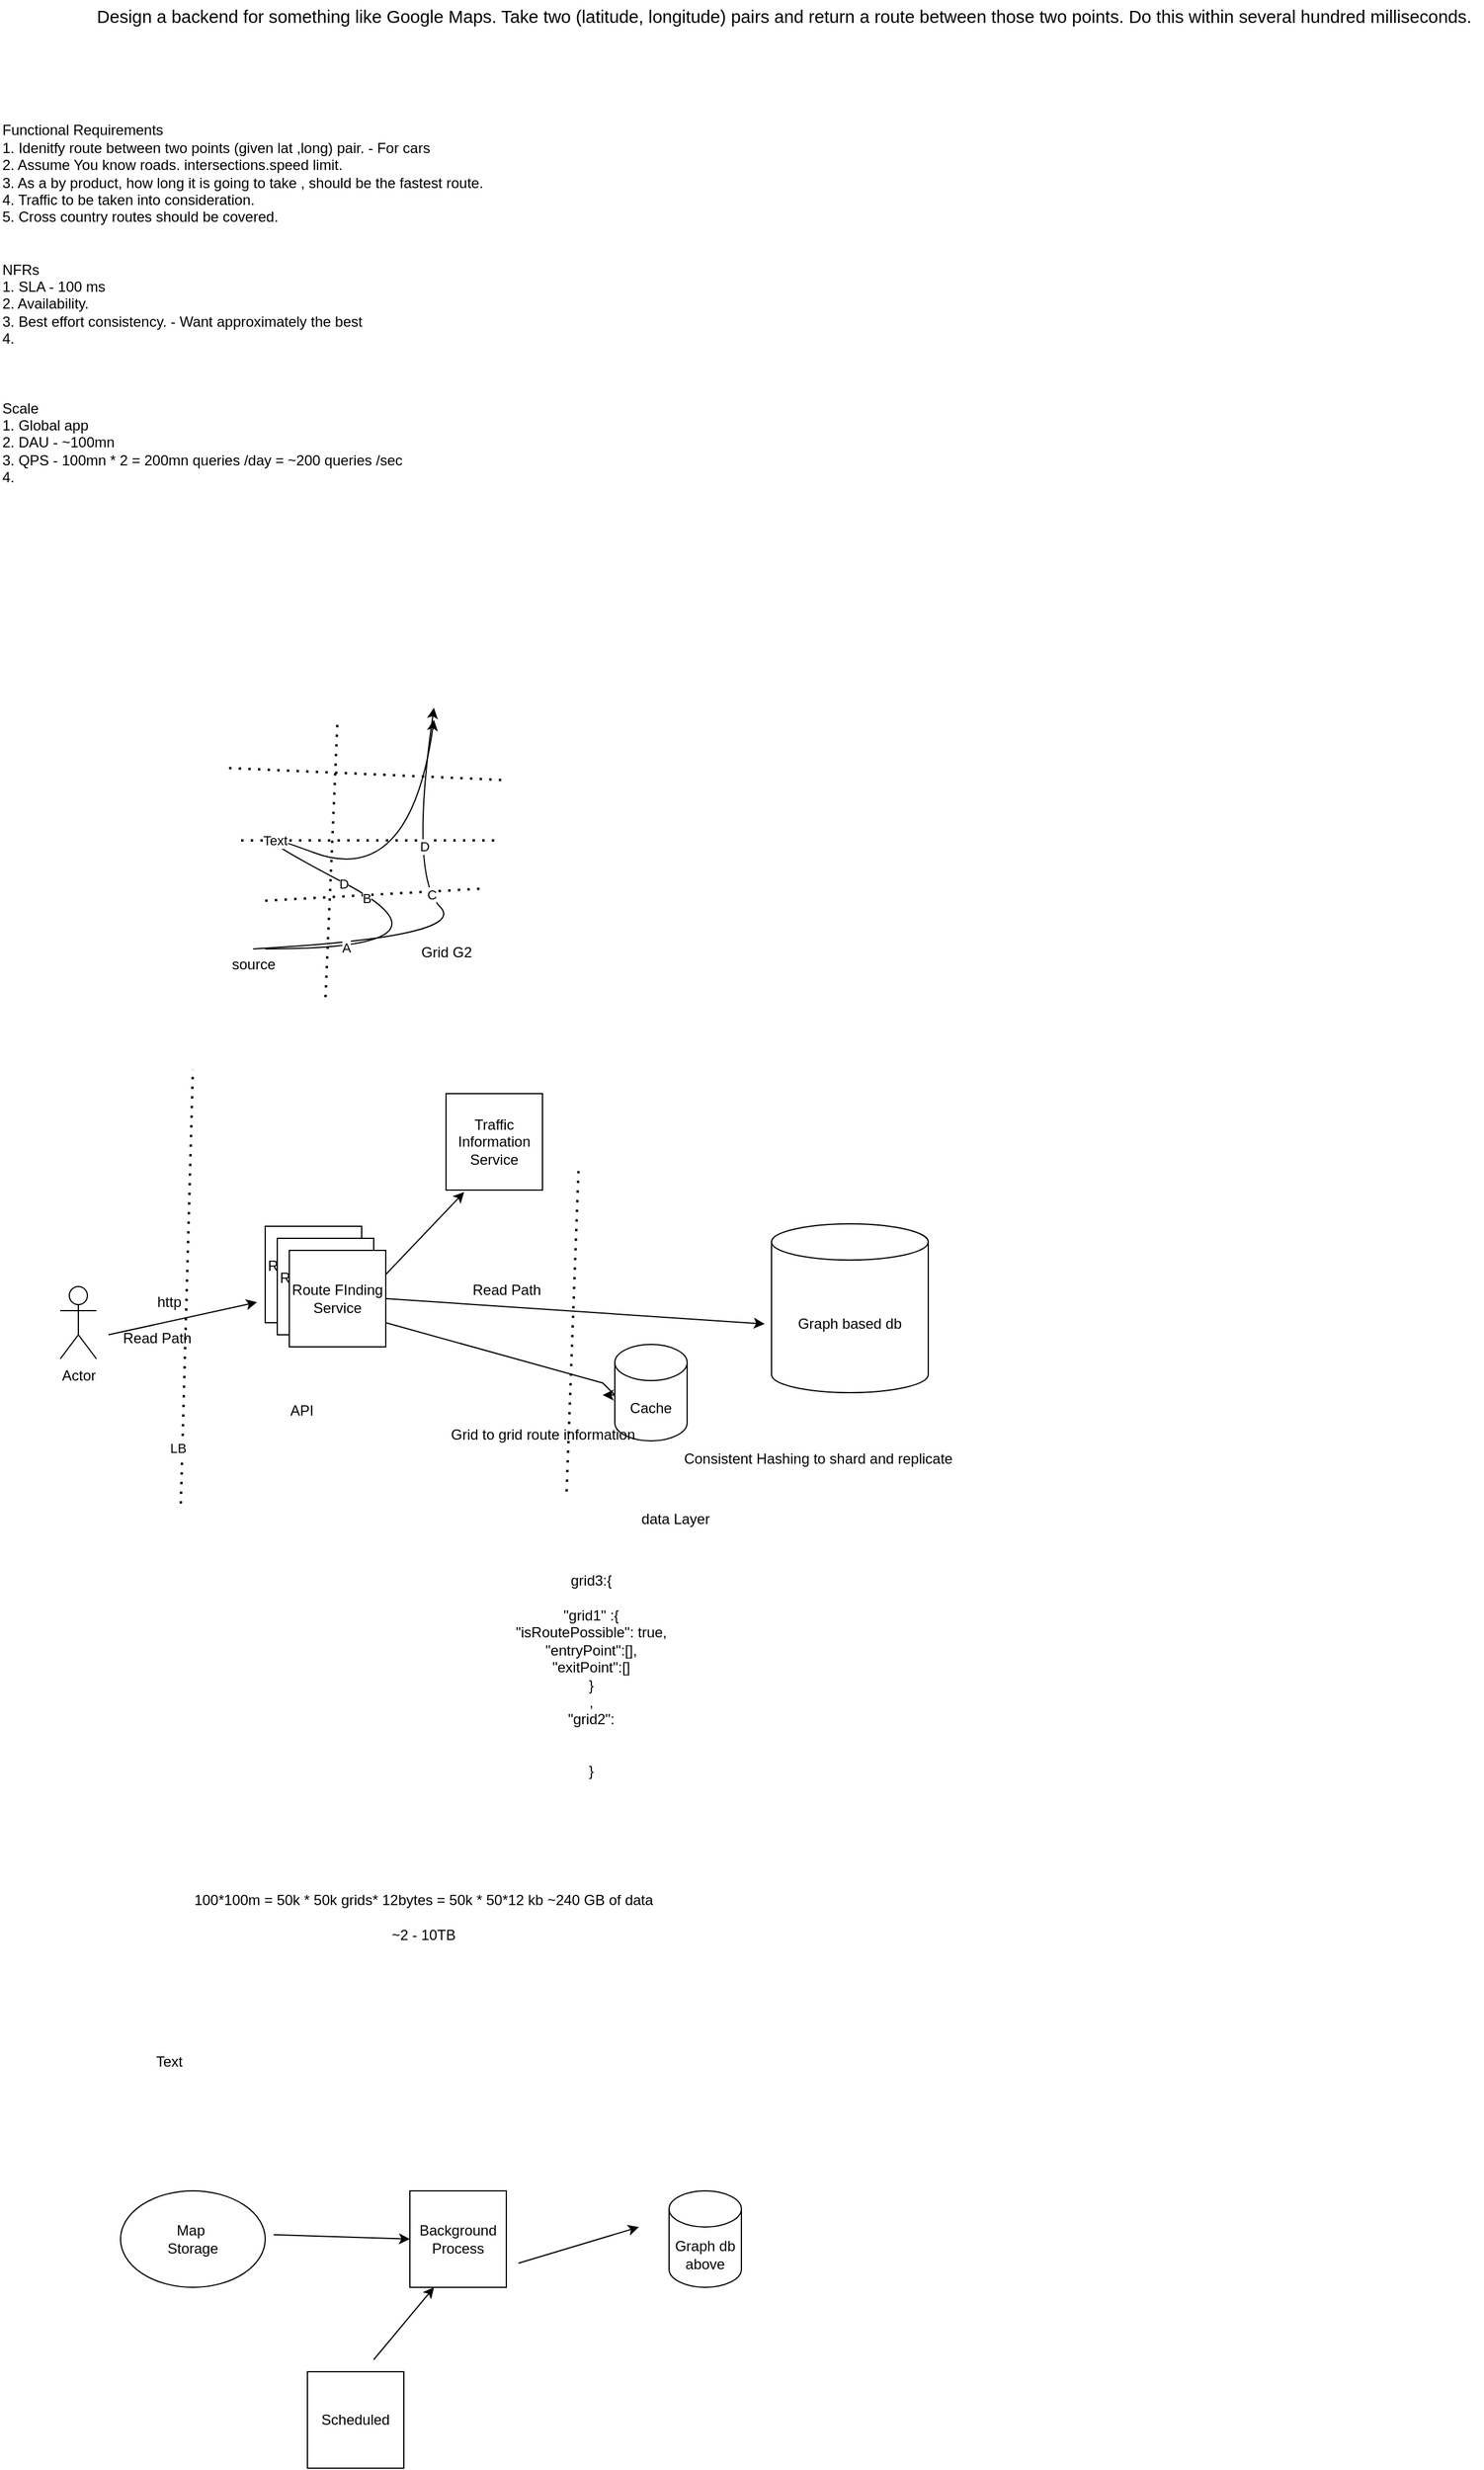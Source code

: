 <mxfile version="22.1.19" type="github">
  <diagram name="Google Map - Google Interview" id="y6HgzmD7EgRz7x9Fr-yb">
    <mxGraphModel dx="875" dy="464" grid="1" gridSize="10" guides="1" tooltips="1" connect="1" arrows="1" fold="1" page="1" pageScale="1" pageWidth="1654" pageHeight="2336" math="0" shadow="0">
      <root>
        <mxCell id="0" />
        <mxCell id="1" parent="0" />
        <mxCell id="3PPwsIfqnmVVTgsJotmw-2" value="&lt;p style=&quot;line-height:1.38;margin-top:0pt;margin-bottom:0pt;&quot; dir=&quot;ltr&quot;&gt;&lt;/p&gt;&lt;div&gt;&lt;/div&gt;&lt;span style=&quot;font-size: 11pt; font-family: Arial, sans-serif; background-color: transparent; font-variant-numeric: normal; font-variant-east-asian: normal; font-variant-alternates: normal; font-variant-position: normal; vertical-align: baseline;&quot;&gt;Design a backend for something like Google Maps. Take two (latitude, longitude) pairs and return a route between those two points. Do this within several hundred milliseconds.&lt;/span&gt;&lt;p&gt;&lt;/p&gt;&lt;span id=&quot;docs-internal-guid-04b0f70b-7fff-07ac-995a-79241ebd6009&quot;&gt;&lt;/span&gt;" style="text;html=1;align=center;verticalAlign=middle;resizable=0;points=[];autosize=1;strokeColor=none;fillColor=none;" vertex="1" parent="1">
          <mxGeometry x="110" y="53" width="1160" height="40" as="geometry" />
        </mxCell>
        <mxCell id="3PPwsIfqnmVVTgsJotmw-3" value="Functional Requirements&lt;br&gt;1. Idenitfy route between two points (given lat ,long) pair. - For cars&lt;br&gt;2. Assume You know roads. intersections.speed limit.&lt;br&gt;3. As a by product, how long it is going to take , should be the fastest route.&amp;nbsp;&lt;br&gt;4. Traffic to be taken into consideration.&lt;br&gt;5. Cross country routes should be covered.&lt;br&gt;&lt;br&gt;&lt;br&gt;NFRs&lt;br&gt;1. SLA - 100 ms&lt;br&gt;2. Availability.&lt;br&gt;3. Best effort consistency. - Want approximately the best&lt;br&gt;4.&amp;nbsp;&lt;br&gt;&lt;br&gt;&lt;br&gt;&lt;br&gt;Scale&lt;br&gt;1. Global app&lt;br&gt;2. DAU - ~100mn&lt;br&gt;3. QPS - 100mn * 2 = 200mn queries /day = ~200 queries /sec&lt;br&gt;4.&amp;nbsp;" style="text;html=1;align=left;verticalAlign=middle;resizable=0;points=[];autosize=1;strokeColor=none;fillColor=none;" vertex="1" parent="1">
          <mxGeometry x="40" y="145" width="430" height="320" as="geometry" />
        </mxCell>
        <mxCell id="3PPwsIfqnmVVTgsJotmw-5" value="" style="endArrow=none;dashed=1;html=1;dashPattern=1 3;strokeWidth=2;rounded=0;" edge="1" parent="1">
          <mxGeometry width="50" height="50" relative="1" as="geometry">
            <mxPoint x="450" y="750" as="sourcePoint" />
            <mxPoint x="240" y="750" as="targetPoint" />
          </mxGeometry>
        </mxCell>
        <mxCell id="3PPwsIfqnmVVTgsJotmw-6" value="" style="endArrow=none;dashed=1;html=1;dashPattern=1 3;strokeWidth=2;rounded=0;" edge="1" parent="1">
          <mxGeometry width="50" height="50" relative="1" as="geometry">
            <mxPoint x="230" y="690" as="sourcePoint" />
            <mxPoint x="460" y="700" as="targetPoint" />
          </mxGeometry>
        </mxCell>
        <mxCell id="3PPwsIfqnmVVTgsJotmw-7" value="" style="curved=1;endArrow=classic;html=1;rounded=0;" edge="1" parent="1">
          <mxGeometry width="50" height="50" relative="1" as="geometry">
            <mxPoint x="250" y="840" as="sourcePoint" />
            <mxPoint x="400" y="640" as="targetPoint" />
            <Array as="points">
              <mxPoint x="430" y="830" />
              <mxPoint x="380" y="780" />
            </Array>
          </mxGeometry>
        </mxCell>
        <mxCell id="3PPwsIfqnmVVTgsJotmw-17" value="D" style="edgeLabel;html=1;align=center;verticalAlign=middle;resizable=0;points=[];" vertex="1" connectable="0" parent="3PPwsIfqnmVVTgsJotmw-7">
          <mxGeometry x="0.414" y="-8" relative="1" as="geometry">
            <mxPoint as="offset" />
          </mxGeometry>
        </mxCell>
        <mxCell id="3PPwsIfqnmVVTgsJotmw-8" value="" style="endArrow=none;dashed=1;html=1;dashPattern=1 3;strokeWidth=2;rounded=0;" edge="1" parent="1">
          <mxGeometry width="50" height="50" relative="1" as="geometry">
            <mxPoint x="260" y="800" as="sourcePoint" />
            <mxPoint x="440" y="790" as="targetPoint" />
          </mxGeometry>
        </mxCell>
        <mxCell id="3PPwsIfqnmVVTgsJotmw-14" value="C" style="edgeLabel;html=1;align=center;verticalAlign=middle;resizable=0;points=[];" vertex="1" connectable="0" parent="3PPwsIfqnmVVTgsJotmw-8">
          <mxGeometry x="0.528" y="-2" relative="1" as="geometry">
            <mxPoint as="offset" />
          </mxGeometry>
        </mxCell>
        <mxCell id="3PPwsIfqnmVVTgsJotmw-9" value="" style="endArrow=none;dashed=1;html=1;dashPattern=1 3;strokeWidth=2;rounded=0;" edge="1" parent="1">
          <mxGeometry width="50" height="50" relative="1" as="geometry">
            <mxPoint x="310" y="880" as="sourcePoint" />
            <mxPoint x="320" y="650" as="targetPoint" />
          </mxGeometry>
        </mxCell>
        <mxCell id="3PPwsIfqnmVVTgsJotmw-10" value="" style="curved=1;endArrow=classic;html=1;rounded=0;" edge="1" parent="1">
          <mxGeometry width="50" height="50" relative="1" as="geometry">
            <mxPoint x="260" y="840" as="sourcePoint" />
            <mxPoint x="400" y="650" as="targetPoint" />
            <Array as="points">
              <mxPoint x="430" y="840" />
              <mxPoint x="220" y="730" />
              <mxPoint x="380" y="790" />
            </Array>
          </mxGeometry>
        </mxCell>
        <mxCell id="3PPwsIfqnmVVTgsJotmw-11" value="A" style="edgeLabel;html=1;align=center;verticalAlign=middle;resizable=0;points=[];" vertex="1" connectable="0" parent="3PPwsIfqnmVVTgsJotmw-10">
          <mxGeometry x="-0.815" y="1" relative="1" as="geometry">
            <mxPoint as="offset" />
          </mxGeometry>
        </mxCell>
        <mxCell id="3PPwsIfqnmVVTgsJotmw-13" value="B" style="edgeLabel;html=1;align=center;verticalAlign=middle;resizable=0;points=[];" vertex="1" connectable="0" parent="3PPwsIfqnmVVTgsJotmw-10">
          <mxGeometry x="-0.26" y="3" relative="1" as="geometry">
            <mxPoint as="offset" />
          </mxGeometry>
        </mxCell>
        <mxCell id="3PPwsIfqnmVVTgsJotmw-15" value="Text" style="edgeLabel;html=1;align=center;verticalAlign=middle;resizable=0;points=[];" vertex="1" connectable="0" parent="3PPwsIfqnmVVTgsJotmw-10">
          <mxGeometry x="0.275" y="-2" relative="1" as="geometry">
            <mxPoint as="offset" />
          </mxGeometry>
        </mxCell>
        <mxCell id="3PPwsIfqnmVVTgsJotmw-16" value="D" style="edgeLabel;html=1;align=center;verticalAlign=middle;resizable=0;points=[];" vertex="1" connectable="0" parent="3PPwsIfqnmVVTgsJotmw-10">
          <mxGeometry x="-0.198" y="1" relative="1" as="geometry">
            <mxPoint as="offset" />
          </mxGeometry>
        </mxCell>
        <mxCell id="3PPwsIfqnmVVTgsJotmw-12" value="Grid G2" style="text;html=1;align=center;verticalAlign=middle;resizable=0;points=[];autosize=1;strokeColor=none;fillColor=none;" vertex="1" parent="1">
          <mxGeometry x="375" y="828" width="70" height="30" as="geometry" />
        </mxCell>
        <mxCell id="3PPwsIfqnmVVTgsJotmw-18" value="source" style="text;html=1;align=center;verticalAlign=middle;resizable=0;points=[];autosize=1;strokeColor=none;fillColor=none;" vertex="1" parent="1">
          <mxGeometry x="220" y="838" width="60" height="30" as="geometry" />
        </mxCell>
        <mxCell id="3PPwsIfqnmVVTgsJotmw-19" value="Actor" style="shape=umlActor;verticalLabelPosition=bottom;verticalAlign=top;html=1;outlineConnect=0;" vertex="1" parent="1">
          <mxGeometry x="90" y="1120" width="30" height="60" as="geometry" />
        </mxCell>
        <mxCell id="3PPwsIfqnmVVTgsJotmw-20" value="" style="endArrow=none;dashed=1;html=1;dashPattern=1 3;strokeWidth=2;rounded=0;" edge="1" parent="1">
          <mxGeometry width="50" height="50" relative="1" as="geometry">
            <mxPoint x="190" y="1300" as="sourcePoint" />
            <mxPoint x="200" y="940" as="targetPoint" />
          </mxGeometry>
        </mxCell>
        <mxCell id="3PPwsIfqnmVVTgsJotmw-21" value="LB&amp;nbsp;" style="edgeLabel;html=1;align=center;verticalAlign=middle;resizable=0;points=[];" vertex="1" connectable="0" parent="3PPwsIfqnmVVTgsJotmw-20">
          <mxGeometry x="-0.744" y="3" relative="1" as="geometry">
            <mxPoint as="offset" />
          </mxGeometry>
        </mxCell>
        <mxCell id="3PPwsIfqnmVVTgsJotmw-22" value="Route FInding Service" style="whiteSpace=wrap;html=1;aspect=fixed;" vertex="1" parent="1">
          <mxGeometry x="260" y="1070" width="80" height="80" as="geometry" />
        </mxCell>
        <mxCell id="3PPwsIfqnmVVTgsJotmw-23" value="Route FInding Service" style="whiteSpace=wrap;html=1;aspect=fixed;" vertex="1" parent="1">
          <mxGeometry x="270" y="1080" width="80" height="80" as="geometry" />
        </mxCell>
        <mxCell id="3PPwsIfqnmVVTgsJotmw-24" value="Route FInding Service" style="whiteSpace=wrap;html=1;aspect=fixed;" vertex="1" parent="1">
          <mxGeometry x="280" y="1090" width="80" height="80" as="geometry" />
        </mxCell>
        <mxCell id="3PPwsIfqnmVVTgsJotmw-25" value="" style="endArrow=classic;html=1;rounded=0;entryX=-0.085;entryY=0.788;entryDx=0;entryDy=0;entryPerimeter=0;" edge="1" parent="1" target="3PPwsIfqnmVVTgsJotmw-22">
          <mxGeometry width="50" height="50" relative="1" as="geometry">
            <mxPoint x="130" y="1160" as="sourcePoint" />
            <mxPoint x="430" y="1090" as="targetPoint" />
          </mxGeometry>
        </mxCell>
        <mxCell id="3PPwsIfqnmVVTgsJotmw-26" value="http" style="text;html=1;align=center;verticalAlign=middle;resizable=0;points=[];autosize=1;strokeColor=none;fillColor=none;" vertex="1" parent="1">
          <mxGeometry x="160" y="1118" width="40" height="30" as="geometry" />
        </mxCell>
        <mxCell id="3PPwsIfqnmVVTgsJotmw-27" value="" style="endArrow=none;dashed=1;html=1;dashPattern=1 3;strokeWidth=2;rounded=0;" edge="1" parent="1">
          <mxGeometry width="50" height="50" relative="1" as="geometry">
            <mxPoint x="510" y="1290" as="sourcePoint" />
            <mxPoint x="520" y="1020" as="targetPoint" />
          </mxGeometry>
        </mxCell>
        <mxCell id="3PPwsIfqnmVVTgsJotmw-28" value="data Layer" style="text;html=1;align=center;verticalAlign=middle;resizable=0;points=[];autosize=1;strokeColor=none;fillColor=none;" vertex="1" parent="1">
          <mxGeometry x="560" y="1298" width="80" height="30" as="geometry" />
        </mxCell>
        <mxCell id="3PPwsIfqnmVVTgsJotmw-29" value="Graph based db" style="shape=cylinder3;whiteSpace=wrap;html=1;boundedLbl=1;backgroundOutline=1;size=15;" vertex="1" parent="1">
          <mxGeometry x="680" y="1068" width="130" height="140" as="geometry" />
        </mxCell>
        <mxCell id="3PPwsIfqnmVVTgsJotmw-30" value="grid3:{&lt;br&gt;&lt;br&gt;&quot;grid1&quot; :{&lt;br&gt;&quot;isRoutePossible&quot;: true,&lt;br&gt;&quot;entryPoint&quot;:[],&lt;br&gt;&quot;exitPoint&quot;:[]&lt;br&gt;}&lt;br&gt;,&lt;br&gt;&quot;grid2&quot;:&lt;br&gt;&lt;br&gt;&lt;br&gt;}" style="text;html=1;align=center;verticalAlign=middle;resizable=0;points=[];autosize=1;strokeColor=none;fillColor=none;" vertex="1" parent="1">
          <mxGeometry x="455" y="1348" width="150" height="190" as="geometry" />
        </mxCell>
        <mxCell id="3PPwsIfqnmVVTgsJotmw-31" value="API&lt;br&gt;" style="text;html=1;align=center;verticalAlign=middle;resizable=0;points=[];autosize=1;strokeColor=none;fillColor=none;" vertex="1" parent="1">
          <mxGeometry x="270" y="1208" width="40" height="30" as="geometry" />
        </mxCell>
        <mxCell id="3PPwsIfqnmVVTgsJotmw-32" value="" style="endArrow=classic;html=1;rounded=0;exitX=1;exitY=0.75;exitDx=0;exitDy=0;" edge="1" parent="1" source="3PPwsIfqnmVVTgsJotmw-24">
          <mxGeometry width="50" height="50" relative="1" as="geometry">
            <mxPoint x="360" y="1300" as="sourcePoint" />
            <mxPoint x="540" y="1210" as="targetPoint" />
            <Array as="points">
              <mxPoint x="540" y="1200" />
              <mxPoint x="550" y="1210" />
            </Array>
          </mxGeometry>
        </mxCell>
        <mxCell id="3PPwsIfqnmVVTgsJotmw-33" value="Traffic Information&lt;br&gt;Service" style="whiteSpace=wrap;html=1;aspect=fixed;" vertex="1" parent="1">
          <mxGeometry x="410" y="960" width="80" height="80" as="geometry" />
        </mxCell>
        <mxCell id="3PPwsIfqnmVVTgsJotmw-34" value="" style="endArrow=classic;html=1;rounded=0;exitX=1;exitY=0.25;exitDx=0;exitDy=0;entryX=0.188;entryY=1.021;entryDx=0;entryDy=0;entryPerimeter=0;" edge="1" parent="1" source="3PPwsIfqnmVVTgsJotmw-24" target="3PPwsIfqnmVVTgsJotmw-33">
          <mxGeometry width="50" height="50" relative="1" as="geometry">
            <mxPoint x="360" y="1180" as="sourcePoint" />
            <mxPoint x="410" y="1130" as="targetPoint" />
          </mxGeometry>
        </mxCell>
        <mxCell id="3PPwsIfqnmVVTgsJotmw-35" value="Cache" style="shape=cylinder3;whiteSpace=wrap;html=1;boundedLbl=1;backgroundOutline=1;size=15;" vertex="1" parent="1">
          <mxGeometry x="550" y="1168" width="60" height="80" as="geometry" />
        </mxCell>
        <mxCell id="3PPwsIfqnmVVTgsJotmw-36" value="100*100m = 50k * 50k grids* 12bytes = 50k * 50*12 kb ~240 GB of data&lt;br&gt;&lt;br&gt;~2 - 10TB" style="text;html=1;align=center;verticalAlign=middle;resizable=0;points=[];autosize=1;strokeColor=none;fillColor=none;" vertex="1" parent="1">
          <mxGeometry x="191" y="1613" width="400" height="60" as="geometry" />
        </mxCell>
        <mxCell id="3PPwsIfqnmVVTgsJotmw-37" value="Consistent Hashing to shard and replicate&amp;nbsp;" style="text;html=1;align=center;verticalAlign=middle;resizable=0;points=[];autosize=1;strokeColor=none;fillColor=none;" vertex="1" parent="1">
          <mxGeometry x="595" y="1248" width="250" height="30" as="geometry" />
        </mxCell>
        <mxCell id="3PPwsIfqnmVVTgsJotmw-38" value="" style="endArrow=classic;html=1;rounded=0;entryX=-0.044;entryY=0.593;entryDx=0;entryDy=0;entryPerimeter=0;exitX=1;exitY=0.5;exitDx=0;exitDy=0;" edge="1" parent="1" source="3PPwsIfqnmVVTgsJotmw-24" target="3PPwsIfqnmVVTgsJotmw-29">
          <mxGeometry width="50" height="50" relative="1" as="geometry">
            <mxPoint x="380" y="1130" as="sourcePoint" />
            <mxPoint x="490" y="1130" as="targetPoint" />
          </mxGeometry>
        </mxCell>
        <mxCell id="3PPwsIfqnmVVTgsJotmw-40" value="Grid to grid route information" style="text;html=1;align=center;verticalAlign=middle;resizable=0;points=[];autosize=1;strokeColor=none;fillColor=none;" vertex="1" parent="1">
          <mxGeometry x="400" y="1228" width="180" height="30" as="geometry" />
        </mxCell>
        <mxCell id="3PPwsIfqnmVVTgsJotmw-41" value="Read Path" style="text;html=1;align=center;verticalAlign=middle;resizable=0;points=[];autosize=1;strokeColor=none;fillColor=none;" vertex="1" parent="1">
          <mxGeometry x="420" y="1108" width="80" height="30" as="geometry" />
        </mxCell>
        <mxCell id="3PPwsIfqnmVVTgsJotmw-44" value="Read Path" style="text;html=1;align=center;verticalAlign=middle;resizable=0;points=[];autosize=1;strokeColor=none;fillColor=none;" vertex="1" parent="1">
          <mxGeometry x="130" y="1148" width="80" height="30" as="geometry" />
        </mxCell>
        <mxCell id="3PPwsIfqnmVVTgsJotmw-45" value="Background Process" style="whiteSpace=wrap;html=1;aspect=fixed;" vertex="1" parent="1">
          <mxGeometry x="380" y="1870" width="80" height="80" as="geometry" />
        </mxCell>
        <mxCell id="3PPwsIfqnmVVTgsJotmw-47" value="Map&amp;nbsp;&lt;br&gt;Storage" style="ellipse;whiteSpace=wrap;html=1;" vertex="1" parent="1">
          <mxGeometry x="140" y="1870" width="120" height="80" as="geometry" />
        </mxCell>
        <mxCell id="3PPwsIfqnmVVTgsJotmw-48" value="" style="endArrow=classic;html=1;rounded=0;exitX=1.058;exitY=0.454;exitDx=0;exitDy=0;exitPerimeter=0;entryX=0;entryY=0.5;entryDx=0;entryDy=0;" edge="1" parent="1" source="3PPwsIfqnmVVTgsJotmw-47" target="3PPwsIfqnmVVTgsJotmw-45">
          <mxGeometry width="50" height="50" relative="1" as="geometry">
            <mxPoint x="400" y="1930" as="sourcePoint" />
            <mxPoint x="450" y="1880" as="targetPoint" />
          </mxGeometry>
        </mxCell>
        <mxCell id="3PPwsIfqnmVVTgsJotmw-50" value="Background Process" style="whiteSpace=wrap;html=1;aspect=fixed;" vertex="1" parent="1">
          <mxGeometry x="380" y="1870" width="80" height="80" as="geometry" />
        </mxCell>
        <mxCell id="3PPwsIfqnmVVTgsJotmw-51" value="Scheduled" style="whiteSpace=wrap;html=1;aspect=fixed;" vertex="1" parent="1">
          <mxGeometry x="295" y="2020" width="80" height="80" as="geometry" />
        </mxCell>
        <mxCell id="3PPwsIfqnmVVTgsJotmw-52" value="" style="endArrow=classic;html=1;rounded=0;entryX=0.25;entryY=1;entryDx=0;entryDy=0;" edge="1" parent="1" target="3PPwsIfqnmVVTgsJotmw-50">
          <mxGeometry width="50" height="50" relative="1" as="geometry">
            <mxPoint x="350" y="2010" as="sourcePoint" />
            <mxPoint x="450" y="1880" as="targetPoint" />
          </mxGeometry>
        </mxCell>
        <mxCell id="3PPwsIfqnmVVTgsJotmw-53" value="" style="endArrow=classic;html=1;rounded=0;" edge="1" parent="1">
          <mxGeometry width="50" height="50" relative="1" as="geometry">
            <mxPoint x="470" y="1930" as="sourcePoint" />
            <mxPoint x="570" y="1900" as="targetPoint" />
          </mxGeometry>
        </mxCell>
        <mxCell id="3PPwsIfqnmVVTgsJotmw-54" value="Graph db above" style="shape=cylinder3;whiteSpace=wrap;html=1;boundedLbl=1;backgroundOutline=1;size=15;" vertex="1" parent="1">
          <mxGeometry x="595" y="1870" width="60" height="80" as="geometry" />
        </mxCell>
        <mxCell id="3PPwsIfqnmVVTgsJotmw-55" value="Text" style="text;html=1;align=center;verticalAlign=middle;resizable=0;points=[];autosize=1;strokeColor=none;fillColor=none;" vertex="1" parent="1">
          <mxGeometry x="155" y="1748" width="50" height="30" as="geometry" />
        </mxCell>
      </root>
    </mxGraphModel>
  </diagram>
</mxfile>
